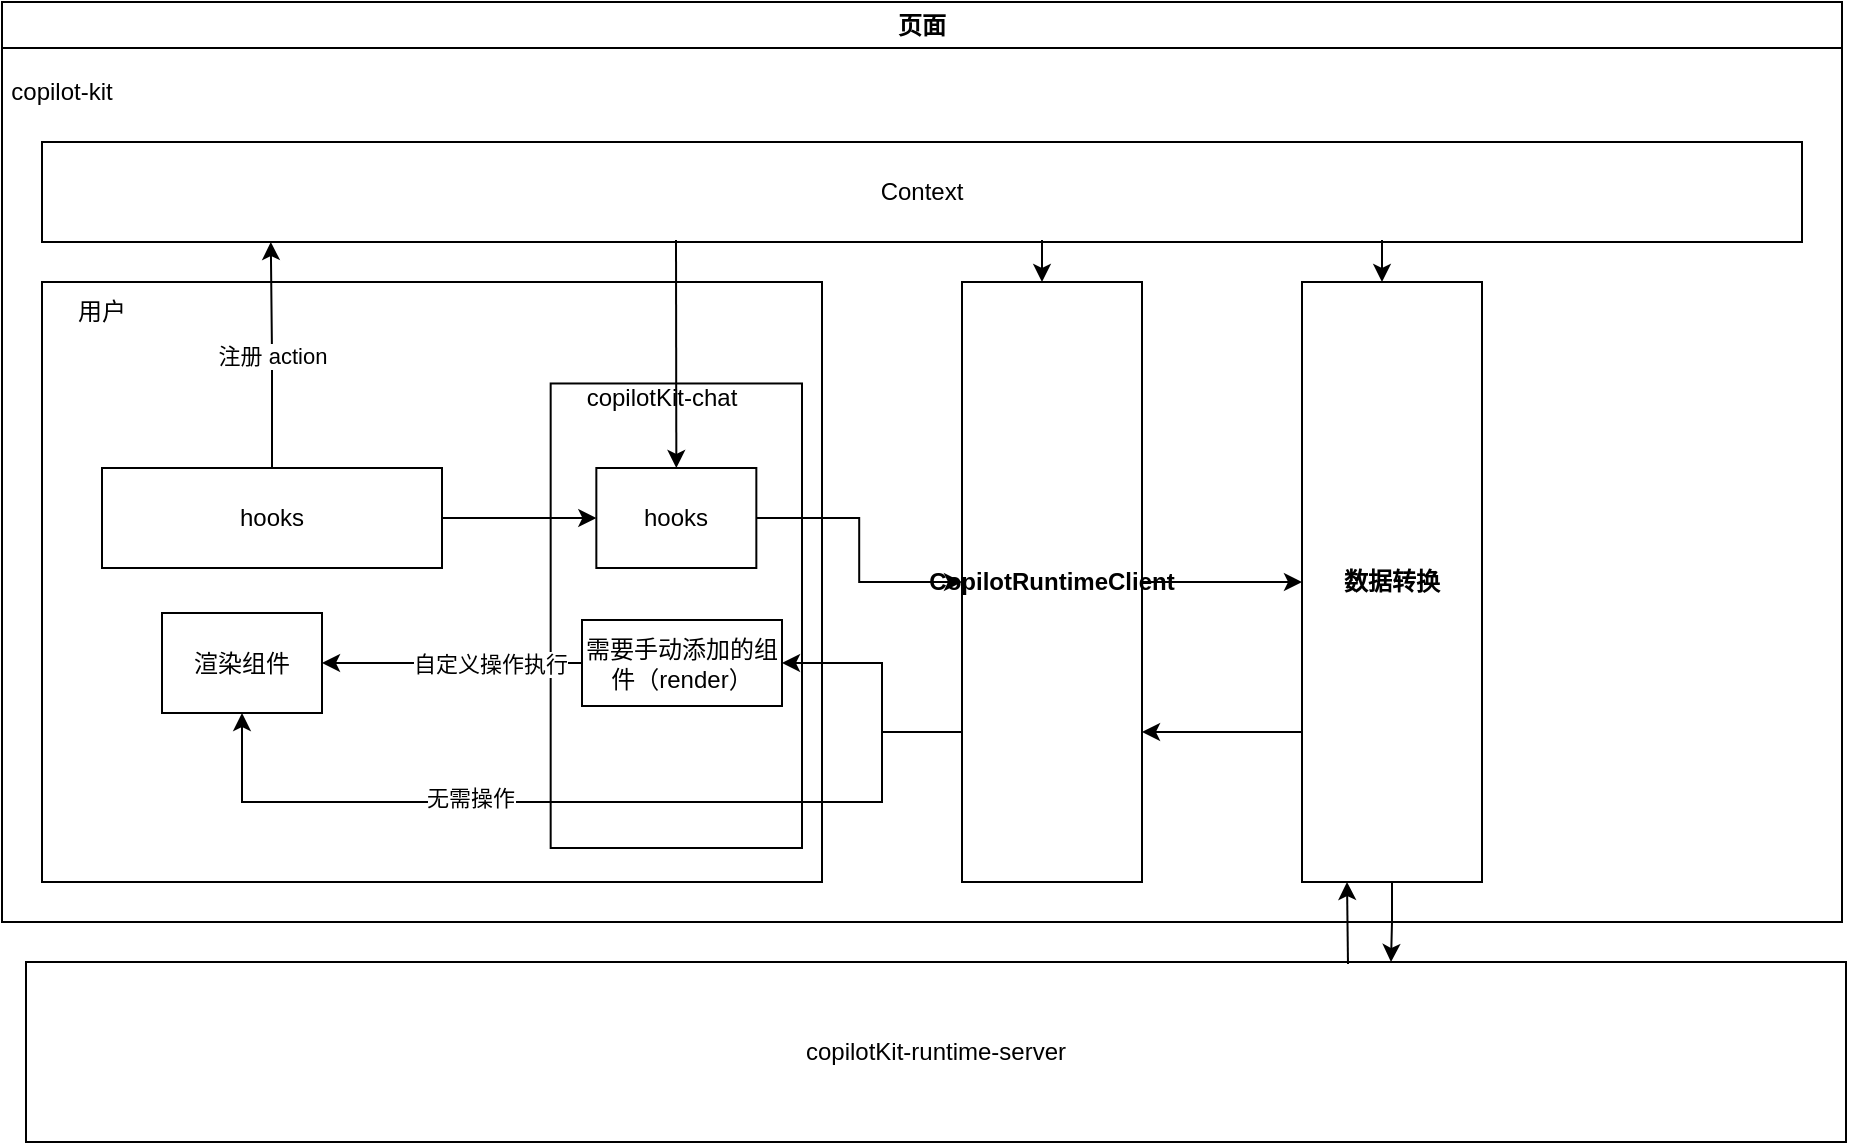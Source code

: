 <mxfile version="24.6.4" type="github">
  <diagram name="第 1 页" id="bfApsoTKeRJjrIAyE6b1">
    <mxGraphModel dx="946" dy="620" grid="1" gridSize="10" guides="1" tooltips="1" connect="1" arrows="1" fold="1" page="1" pageScale="1" pageWidth="5000" pageHeight="5000" math="0" shadow="0">
      <root>
        <mxCell id="0" />
        <mxCell id="1" parent="0" />
        <mxCell id="yVWuQsQhHXC64XRr8Acs-1" value="页面" style="swimlane;whiteSpace=wrap;html=1;" vertex="1" parent="1">
          <mxGeometry x="100" y="190" width="920" height="460" as="geometry" />
        </mxCell>
        <mxCell id="yVWuQsQhHXC64XRr8Acs-2" value="" style="rounded=0;whiteSpace=wrap;html=1;" vertex="1" parent="yVWuQsQhHXC64XRr8Acs-1">
          <mxGeometry x="20" y="140" width="390" height="300" as="geometry" />
        </mxCell>
        <mxCell id="yVWuQsQhHXC64XRr8Acs-8" value="用户" style="text;html=1;align=center;verticalAlign=middle;whiteSpace=wrap;rounded=0;" vertex="1" parent="yVWuQsQhHXC64XRr8Acs-1">
          <mxGeometry x="20" y="140" width="60" height="30" as="geometry" />
        </mxCell>
        <mxCell id="yVWuQsQhHXC64XRr8Acs-9" value="copilot-kit" style="text;html=1;align=center;verticalAlign=middle;whiteSpace=wrap;rounded=0;" vertex="1" parent="yVWuQsQhHXC64XRr8Acs-1">
          <mxGeometry y="30" width="60" height="30" as="geometry" />
        </mxCell>
        <mxCell id="yVWuQsQhHXC64XRr8Acs-10" value="" style="group" vertex="1" connectable="0" parent="yVWuQsQhHXC64XRr8Acs-1">
          <mxGeometry x="270" y="183" width="140" height="240" as="geometry" />
        </mxCell>
        <mxCell id="yVWuQsQhHXC64XRr8Acs-3" value="" style="rounded=0;whiteSpace=wrap;html=1;movable=1;resizable=1;rotatable=1;deletable=1;editable=1;locked=0;connectable=1;" vertex="1" parent="yVWuQsQhHXC64XRr8Acs-10">
          <mxGeometry x="4.333" y="7.742" width="125.667" height="232.258" as="geometry" />
        </mxCell>
        <mxCell id="yVWuQsQhHXC64XRr8Acs-7" value="copilotKit-chat" style="text;html=1;align=center;verticalAlign=middle;whiteSpace=wrap;rounded=0;movable=0;resizable=0;rotatable=0;deletable=0;editable=0;locked=1;connectable=0;" vertex="1" parent="yVWuQsQhHXC64XRr8Acs-10">
          <mxGeometry width="120" height="30" as="geometry" />
        </mxCell>
        <mxCell id="yVWuQsQhHXC64XRr8Acs-15" value="hooks" style="rounded=0;whiteSpace=wrap;html=1;" vertex="1" parent="yVWuQsQhHXC64XRr8Acs-10">
          <mxGeometry x="27.17" y="50" width="80" height="50" as="geometry" />
        </mxCell>
        <mxCell id="yVWuQsQhHXC64XRr8Acs-30" value="需要手动添加的组件（render）" style="rounded=0;whiteSpace=wrap;html=1;" vertex="1" parent="yVWuQsQhHXC64XRr8Acs-10">
          <mxGeometry x="20" y="126" width="100" height="43" as="geometry" />
        </mxCell>
        <mxCell id="yVWuQsQhHXC64XRr8Acs-18" style="edgeStyle=orthogonalEdgeStyle;rounded=0;orthogonalLoop=1;jettySize=auto;html=1;exitX=1;exitY=0.5;exitDx=0;exitDy=0;entryX=0;entryY=0.5;entryDx=0;entryDy=0;" edge="1" parent="yVWuQsQhHXC64XRr8Acs-1" source="yVWuQsQhHXC64XRr8Acs-11" target="yVWuQsQhHXC64XRr8Acs-12">
          <mxGeometry relative="1" as="geometry" />
        </mxCell>
        <mxCell id="yVWuQsQhHXC64XRr8Acs-29" style="edgeStyle=orthogonalEdgeStyle;rounded=0;orthogonalLoop=1;jettySize=auto;html=1;exitX=0;exitY=0.75;exitDx=0;exitDy=0;entryX=1;entryY=0.5;entryDx=0;entryDy=0;" edge="1" parent="yVWuQsQhHXC64XRr8Acs-1" source="yVWuQsQhHXC64XRr8Acs-11" target="yVWuQsQhHXC64XRr8Acs-30">
          <mxGeometry relative="1" as="geometry">
            <Array as="points">
              <mxPoint x="440" y="365" />
              <mxPoint x="440" y="331" />
            </Array>
          </mxGeometry>
        </mxCell>
        <mxCell id="yVWuQsQhHXC64XRr8Acs-11" value="&lt;span class=&quot;notion-enable-hover&quot; data-token-index=&quot;0&quot; style=&quot;font-weight:600&quot;&gt;CopilotRuntimeClient&lt;/span&gt;" style="rounded=0;whiteSpace=wrap;html=1;" vertex="1" parent="yVWuQsQhHXC64XRr8Acs-1">
          <mxGeometry x="480" y="140" width="90" height="300" as="geometry" />
        </mxCell>
        <mxCell id="yVWuQsQhHXC64XRr8Acs-28" style="edgeStyle=orthogonalEdgeStyle;rounded=0;orthogonalLoop=1;jettySize=auto;html=1;exitX=0;exitY=0.75;exitDx=0;exitDy=0;entryX=1;entryY=0.75;entryDx=0;entryDy=0;" edge="1" parent="yVWuQsQhHXC64XRr8Acs-1" source="yVWuQsQhHXC64XRr8Acs-12" target="yVWuQsQhHXC64XRr8Acs-11">
          <mxGeometry relative="1" as="geometry" />
        </mxCell>
        <mxCell id="yVWuQsQhHXC64XRr8Acs-12" value="&lt;b&gt;数据转换&lt;/b&gt;" style="rounded=0;whiteSpace=wrap;html=1;" vertex="1" parent="yVWuQsQhHXC64XRr8Acs-1">
          <mxGeometry x="650" y="140" width="90" height="300" as="geometry" />
        </mxCell>
        <mxCell id="yVWuQsQhHXC64XRr8Acs-13" value="Context" style="rounded=0;whiteSpace=wrap;html=1;" vertex="1" parent="yVWuQsQhHXC64XRr8Acs-1">
          <mxGeometry x="20" y="70" width="880" height="50" as="geometry" />
        </mxCell>
        <mxCell id="yVWuQsQhHXC64XRr8Acs-16" style="edgeStyle=orthogonalEdgeStyle;rounded=0;orthogonalLoop=1;jettySize=auto;html=1;exitX=1;exitY=0.5;exitDx=0;exitDy=0;entryX=0;entryY=0.5;entryDx=0;entryDy=0;" edge="1" parent="yVWuQsQhHXC64XRr8Acs-1" source="yVWuQsQhHXC64XRr8Acs-14" target="yVWuQsQhHXC64XRr8Acs-15">
          <mxGeometry relative="1" as="geometry" />
        </mxCell>
        <mxCell id="yVWuQsQhHXC64XRr8Acs-14" value="hooks" style="rounded=0;whiteSpace=wrap;html=1;" vertex="1" parent="yVWuQsQhHXC64XRr8Acs-1">
          <mxGeometry x="50" y="233" width="170" height="50" as="geometry" />
        </mxCell>
        <mxCell id="yVWuQsQhHXC64XRr8Acs-17" style="edgeStyle=orthogonalEdgeStyle;rounded=0;orthogonalLoop=1;jettySize=auto;html=1;exitX=1;exitY=0.5;exitDx=0;exitDy=0;entryX=0;entryY=0.5;entryDx=0;entryDy=0;" edge="1" parent="yVWuQsQhHXC64XRr8Acs-1" source="yVWuQsQhHXC64XRr8Acs-15" target="yVWuQsQhHXC64XRr8Acs-11">
          <mxGeometry relative="1" as="geometry" />
        </mxCell>
        <mxCell id="yVWuQsQhHXC64XRr8Acs-20" style="edgeStyle=orthogonalEdgeStyle;rounded=0;orthogonalLoop=1;jettySize=auto;html=1;exitX=0.5;exitY=0;exitDx=0;exitDy=0;entryX=0.13;entryY=1;entryDx=0;entryDy=0;entryPerimeter=0;" edge="1" parent="yVWuQsQhHXC64XRr8Acs-1" source="yVWuQsQhHXC64XRr8Acs-14" target="yVWuQsQhHXC64XRr8Acs-13">
          <mxGeometry relative="1" as="geometry" />
        </mxCell>
        <mxCell id="yVWuQsQhHXC64XRr8Acs-21" value="注册 action" style="edgeLabel;html=1;align=center;verticalAlign=middle;resizable=0;points=[];" vertex="1" connectable="0" parent="yVWuQsQhHXC64XRr8Acs-20">
          <mxGeometry x="-0.005" relative="1" as="geometry">
            <mxPoint as="offset" />
          </mxGeometry>
        </mxCell>
        <mxCell id="yVWuQsQhHXC64XRr8Acs-22" value="" style="endArrow=classic;html=1;rounded=0;entryX=0.5;entryY=0;entryDx=0;entryDy=0;" edge="1" parent="yVWuQsQhHXC64XRr8Acs-1" target="yVWuQsQhHXC64XRr8Acs-15">
          <mxGeometry width="50" height="50" relative="1" as="geometry">
            <mxPoint x="337" y="119" as="sourcePoint" />
            <mxPoint x="360" y="70" as="targetPoint" />
          </mxGeometry>
        </mxCell>
        <mxCell id="yVWuQsQhHXC64XRr8Acs-23" value="" style="endArrow=classic;html=1;rounded=0;" edge="1" parent="yVWuQsQhHXC64XRr8Acs-1">
          <mxGeometry width="50" height="50" relative="1" as="geometry">
            <mxPoint x="520" y="119" as="sourcePoint" />
            <mxPoint x="520" y="140" as="targetPoint" />
          </mxGeometry>
        </mxCell>
        <mxCell id="yVWuQsQhHXC64XRr8Acs-24" value="" style="endArrow=classic;html=1;rounded=0;" edge="1" parent="yVWuQsQhHXC64XRr8Acs-1">
          <mxGeometry width="50" height="50" relative="1" as="geometry">
            <mxPoint x="690" y="119" as="sourcePoint" />
            <mxPoint x="690" y="140" as="targetPoint" />
          </mxGeometry>
        </mxCell>
        <mxCell id="yVWuQsQhHXC64XRr8Acs-33" value="渲染组件" style="rounded=0;whiteSpace=wrap;html=1;" vertex="1" parent="yVWuQsQhHXC64XRr8Acs-1">
          <mxGeometry x="80" y="305.5" width="80" height="50" as="geometry" />
        </mxCell>
        <mxCell id="yVWuQsQhHXC64XRr8Acs-32" value="" style="endArrow=classic;html=1;rounded=0;entryX=1;entryY=0.5;entryDx=0;entryDy=0;exitX=0;exitY=0.5;exitDx=0;exitDy=0;" edge="1" parent="yVWuQsQhHXC64XRr8Acs-1" source="yVWuQsQhHXC64XRr8Acs-30" target="yVWuQsQhHXC64XRr8Acs-33">
          <mxGeometry width="50" height="50" relative="1" as="geometry">
            <mxPoint x="290" y="370" as="sourcePoint" />
            <mxPoint x="340" y="320" as="targetPoint" />
          </mxGeometry>
        </mxCell>
        <mxCell id="yVWuQsQhHXC64XRr8Acs-34" value="自定义操作执行" style="edgeLabel;html=1;align=center;verticalAlign=middle;resizable=0;points=[];" vertex="1" connectable="0" parent="yVWuQsQhHXC64XRr8Acs-32">
          <mxGeometry x="-0.289" relative="1" as="geometry">
            <mxPoint as="offset" />
          </mxGeometry>
        </mxCell>
        <mxCell id="yVWuQsQhHXC64XRr8Acs-35" value="" style="endArrow=classic;html=1;rounded=0;entryX=0.5;entryY=1;entryDx=0;entryDy=0;exitX=0;exitY=0.75;exitDx=0;exitDy=0;edgeStyle=orthogonalEdgeStyle;" edge="1" parent="yVWuQsQhHXC64XRr8Acs-1" source="yVWuQsQhHXC64XRr8Acs-11" target="yVWuQsQhHXC64XRr8Acs-33">
          <mxGeometry width="50" height="50" relative="1" as="geometry">
            <mxPoint x="440" y="370" as="sourcePoint" />
            <mxPoint x="480" y="360" as="targetPoint" />
            <Array as="points">
              <mxPoint x="440" y="365" />
              <mxPoint x="440" y="400" />
              <mxPoint x="120" y="400" />
            </Array>
          </mxGeometry>
        </mxCell>
        <mxCell id="yVWuQsQhHXC64XRr8Acs-36" value="无需操作" style="edgeLabel;html=1;align=center;verticalAlign=middle;resizable=0;points=[];" vertex="1" connectable="0" parent="yVWuQsQhHXC64XRr8Acs-35">
          <mxGeometry x="0.279" y="-2" relative="1" as="geometry">
            <mxPoint as="offset" />
          </mxGeometry>
        </mxCell>
        <mxCell id="yVWuQsQhHXC64XRr8Acs-5" value="copilotKit-runtime-server" style="rounded=0;whiteSpace=wrap;html=1;" vertex="1" parent="1">
          <mxGeometry x="112" y="670" width="910" height="90" as="geometry" />
        </mxCell>
        <mxCell id="yVWuQsQhHXC64XRr8Acs-19" style="edgeStyle=orthogonalEdgeStyle;rounded=0;orthogonalLoop=1;jettySize=auto;html=1;exitX=0.5;exitY=1;exitDx=0;exitDy=0;entryX=0.75;entryY=0;entryDx=0;entryDy=0;" edge="1" parent="1" source="yVWuQsQhHXC64XRr8Acs-12" target="yVWuQsQhHXC64XRr8Acs-5">
          <mxGeometry relative="1" as="geometry" />
        </mxCell>
        <mxCell id="yVWuQsQhHXC64XRr8Acs-27" value="" style="endArrow=classic;html=1;rounded=0;entryX=0.25;entryY=1;entryDx=0;entryDy=0;" edge="1" parent="1" target="yVWuQsQhHXC64XRr8Acs-12">
          <mxGeometry width="50" height="50" relative="1" as="geometry">
            <mxPoint x="773" y="671" as="sourcePoint" />
            <mxPoint x="810" y="620" as="targetPoint" />
          </mxGeometry>
        </mxCell>
      </root>
    </mxGraphModel>
  </diagram>
</mxfile>
